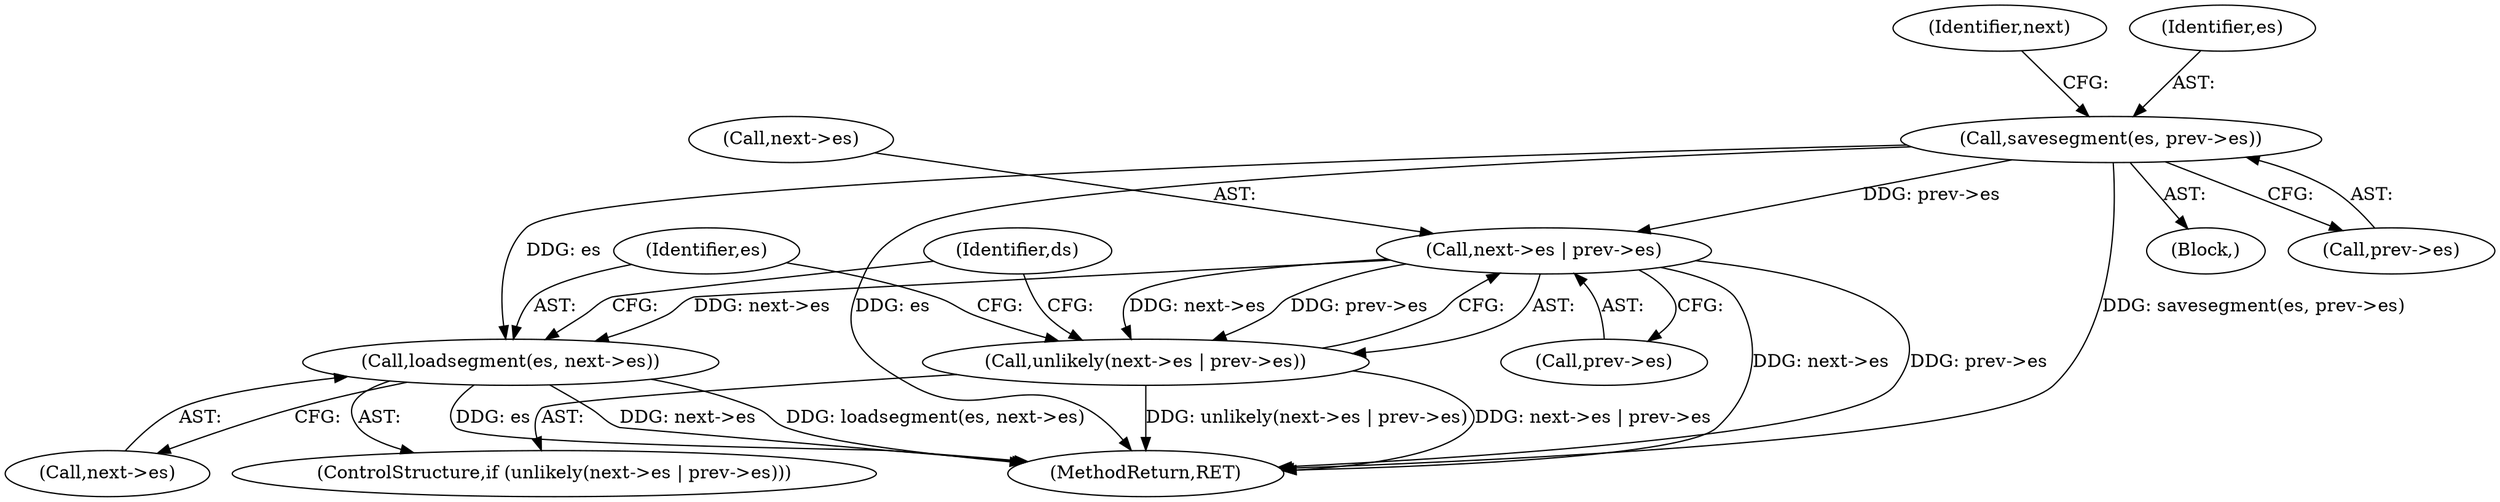 digraph "1_linux_f647d7c155f069c1a068030255c300663516420e@del" {
"1000151" [label="(Call,savesegment(es, prev->es))"];
"1000158" [label="(Call,next->es | prev->es)"];
"1000157" [label="(Call,unlikely(next->es | prev->es))"];
"1000165" [label="(Call,loadsegment(es, next->es))"];
"1000162" [label="(Call,prev->es)"];
"1000156" [label="(ControlStructure,if (unlikely(next->es | prev->es)))"];
"1000336" [label="(MethodReturn,RET)"];
"1000166" [label="(Identifier,es)"];
"1000167" [label="(Call,next->es)"];
"1000113" [label="(Block,)"];
"1000153" [label="(Call,prev->es)"];
"1000159" [label="(Call,next->es)"];
"1000157" [label="(Call,unlikely(next->es | prev->es))"];
"1000158" [label="(Call,next->es | prev->es)"];
"1000165" [label="(Call,loadsegment(es, next->es))"];
"1000160" [label="(Identifier,next)"];
"1000152" [label="(Identifier,es)"];
"1000171" [label="(Identifier,ds)"];
"1000151" [label="(Call,savesegment(es, prev->es))"];
"1000151" -> "1000113"  [label="AST: "];
"1000151" -> "1000153"  [label="CFG: "];
"1000152" -> "1000151"  [label="AST: "];
"1000153" -> "1000151"  [label="AST: "];
"1000160" -> "1000151"  [label="CFG: "];
"1000151" -> "1000336"  [label="DDG: savesegment(es, prev->es)"];
"1000151" -> "1000336"  [label="DDG: es"];
"1000151" -> "1000158"  [label="DDG: prev->es"];
"1000151" -> "1000165"  [label="DDG: es"];
"1000158" -> "1000157"  [label="AST: "];
"1000158" -> "1000162"  [label="CFG: "];
"1000159" -> "1000158"  [label="AST: "];
"1000162" -> "1000158"  [label="AST: "];
"1000157" -> "1000158"  [label="CFG: "];
"1000158" -> "1000336"  [label="DDG: next->es"];
"1000158" -> "1000336"  [label="DDG: prev->es"];
"1000158" -> "1000157"  [label="DDG: next->es"];
"1000158" -> "1000157"  [label="DDG: prev->es"];
"1000158" -> "1000165"  [label="DDG: next->es"];
"1000157" -> "1000156"  [label="AST: "];
"1000166" -> "1000157"  [label="CFG: "];
"1000171" -> "1000157"  [label="CFG: "];
"1000157" -> "1000336"  [label="DDG: unlikely(next->es | prev->es)"];
"1000157" -> "1000336"  [label="DDG: next->es | prev->es"];
"1000165" -> "1000156"  [label="AST: "];
"1000165" -> "1000167"  [label="CFG: "];
"1000166" -> "1000165"  [label="AST: "];
"1000167" -> "1000165"  [label="AST: "];
"1000171" -> "1000165"  [label="CFG: "];
"1000165" -> "1000336"  [label="DDG: es"];
"1000165" -> "1000336"  [label="DDG: next->es"];
"1000165" -> "1000336"  [label="DDG: loadsegment(es, next->es)"];
}
